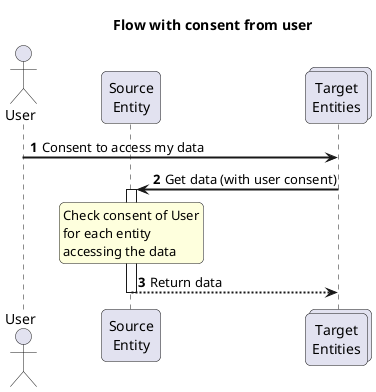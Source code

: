 @startuml
autonumber
skinparam sequenceArrowThickness 2
skinparam roundcorner 10
skinparam ParticipantPadding 50

title Flow with consent from user

actor User
participant "Source\nEntity" as e1
collections "Target\nEntities" as e2

User -> e2 : Consent to access my data
e2 -> e1 : Get data (with user consent)
rnote over e1
 Check consent of User
 for each entity
 accessing the data
endrnote
activate e1
e1 --> e2 : Return data
deactivate e1

@enduml
